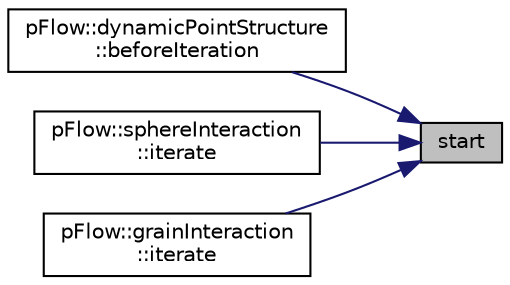 digraph "start"
{
 // LATEX_PDF_SIZE
  edge [fontname="Helvetica",fontsize="10",labelfontname="Helvetica",labelfontsize="10"];
  node [fontname="Helvetica",fontsize="10",shape=record];
  rankdir="RL";
  Node1 [label="start",height=0.2,width=0.4,color="black", fillcolor="grey75", style="filled", fontcolor="black",tooltip=" "];
  Node1 -> Node2 [dir="back",color="midnightblue",fontsize="10",style="solid",fontname="Helvetica"];
  Node2 [label="pFlow::dynamicPointStructure\l::beforeIteration",height=0.2,width=0.4,color="black", fillcolor="white", style="filled",URL="$classpFlow_1_1dynamicPointStructure.html#ada71b97666fe3f66b31690bf12633c32",tooltip="In the time loop before iterate."];
  Node1 -> Node3 [dir="back",color="midnightblue",fontsize="10",style="solid",fontname="Helvetica"];
  Node3 [label="pFlow::sphereInteraction\l::iterate",height=0.2,width=0.4,color="black", fillcolor="white", style="filled",URL="$classpFlow_1_1sphereInteraction.html#afa767bddda52eb71cea18f755e17d559",tooltip="This is called in time loop."];
  Node1 -> Node4 [dir="back",color="midnightblue",fontsize="10",style="solid",fontname="Helvetica"];
  Node4 [label="pFlow::grainInteraction\l::iterate",height=0.2,width=0.4,color="black", fillcolor="white", style="filled",URL="$classpFlow_1_1grainInteraction.html#afa767bddda52eb71cea18f755e17d559",tooltip="This is called in time loop."];
}

